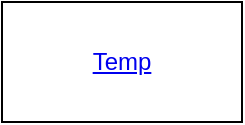 <mxfile version="14.6.13" type="device"><diagram id="edKU8E-Lc6zlfknEsY0X" name="Page-1"><mxGraphModel dx="1089" dy="970" grid="1" gridSize="10" guides="1" tooltips="1" connect="1" arrows="1" fold="1" page="1" pageScale="1" pageWidth="827" pageHeight="1169" math="0" shadow="0"><root><mxCell id="0"/><mxCell id="1" parent="0"/><mxCell id="c-tXFw5vsVp0cOw3Lq_j-2" value="&lt;a href=&quot;./Temp.md&quot;&gt;Temp&lt;/a&gt;" style="rounded=0;whiteSpace=wrap;html=1;" parent="1" vertex="1"><mxGeometry x="260" y="340" width="120" height="60" as="geometry"/></mxCell></root></mxGraphModel></diagram></mxfile>